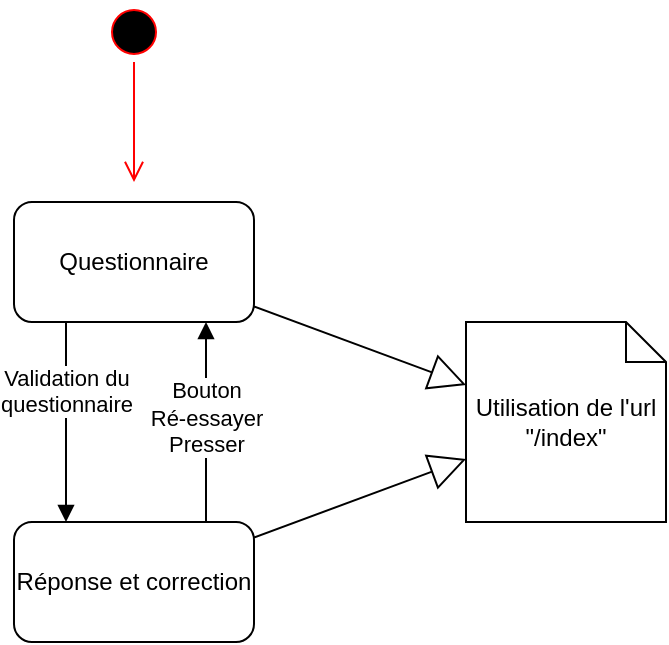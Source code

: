 <mxfile version="22.1.21" type="github">
  <diagram name="Page-1" id="FGgASoOX6YVbCQh99lnt">
    <mxGraphModel dx="1434" dy="797" grid="1" gridSize="10" guides="1" tooltips="1" connect="1" arrows="1" fold="1" page="1" pageScale="1" pageWidth="827" pageHeight="1169" math="0" shadow="0">
      <root>
        <mxCell id="0" />
        <mxCell id="1" parent="0" />
        <mxCell id="zp4kmjQqpBJi3ewjel5b-1" value="Questionnaire" style="rounded=1;whiteSpace=wrap;html=1;" vertex="1" parent="1">
          <mxGeometry x="354" y="200" width="120" height="60" as="geometry" />
        </mxCell>
        <mxCell id="zp4kmjQqpBJi3ewjel5b-2" value="" style="ellipse;html=1;shape=startState;fillColor=#000000;strokeColor=#ff0000;" vertex="1" parent="1">
          <mxGeometry x="399" y="100" width="30" height="30" as="geometry" />
        </mxCell>
        <mxCell id="zp4kmjQqpBJi3ewjel5b-3" value="" style="edgeStyle=orthogonalEdgeStyle;html=1;verticalAlign=bottom;endArrow=open;endSize=8;strokeColor=#ff0000;rounded=0;" edge="1" source="zp4kmjQqpBJi3ewjel5b-2" parent="1">
          <mxGeometry relative="1" as="geometry">
            <mxPoint x="414" y="190" as="targetPoint" />
          </mxGeometry>
        </mxCell>
        <mxCell id="zp4kmjQqpBJi3ewjel5b-4" value="&lt;div&gt;Validation du&lt;/div&gt;&lt;div&gt;questionnaire&lt;br&gt;&lt;/div&gt;" style="html=1;verticalAlign=bottom;endArrow=block;curved=0;rounded=0;" edge="1" parent="1">
          <mxGeometry width="80" relative="1" as="geometry">
            <mxPoint x="380" y="260" as="sourcePoint" />
            <mxPoint x="380" y="360" as="targetPoint" />
          </mxGeometry>
        </mxCell>
        <mxCell id="zp4kmjQqpBJi3ewjel5b-5" value="Réponse et correction" style="rounded=1;whiteSpace=wrap;html=1;" vertex="1" parent="1">
          <mxGeometry x="354" y="360" width="120" height="60" as="geometry" />
        </mxCell>
        <mxCell id="zp4kmjQqpBJi3ewjel5b-6" value="&lt;div&gt;Bouton&lt;/div&gt;&lt;div&gt;Ré-essayer&lt;/div&gt;&lt;div&gt;Presser&lt;br&gt;&lt;/div&gt;" style="html=1;verticalAlign=bottom;endArrow=block;curved=0;rounded=0;" edge="1" parent="1">
          <mxGeometry x="-0.4" width="80" relative="1" as="geometry">
            <mxPoint x="450" y="360" as="sourcePoint" />
            <mxPoint x="450" y="260" as="targetPoint" />
            <Array as="points">
              <mxPoint x="450" y="340" />
            </Array>
            <mxPoint as="offset" />
          </mxGeometry>
        </mxCell>
        <mxCell id="zp4kmjQqpBJi3ewjel5b-7" value="Utilisation de l&#39;url &quot;/index&quot;" style="shape=note;size=20;whiteSpace=wrap;html=1;" vertex="1" parent="1">
          <mxGeometry x="580" y="260" width="100" height="100" as="geometry" />
        </mxCell>
        <mxCell id="zp4kmjQqpBJi3ewjel5b-8" value="" style="endArrow=block;endSize=16;endFill=0;html=1;rounded=0;" edge="1" parent="1" source="zp4kmjQqpBJi3ewjel5b-5" target="zp4kmjQqpBJi3ewjel5b-7">
          <mxGeometry width="160" relative="1" as="geometry">
            <mxPoint x="290" y="520" as="sourcePoint" />
            <mxPoint x="450" y="520" as="targetPoint" />
          </mxGeometry>
        </mxCell>
        <mxCell id="zp4kmjQqpBJi3ewjel5b-9" value="" style="endArrow=block;endSize=16;endFill=0;html=1;rounded=0;" edge="1" parent="1" source="zp4kmjQqpBJi3ewjel5b-1" target="zp4kmjQqpBJi3ewjel5b-7">
          <mxGeometry width="160" relative="1" as="geometry">
            <mxPoint x="484" y="378" as="sourcePoint" />
            <mxPoint x="590" y="339" as="targetPoint" />
          </mxGeometry>
        </mxCell>
      </root>
    </mxGraphModel>
  </diagram>
</mxfile>
